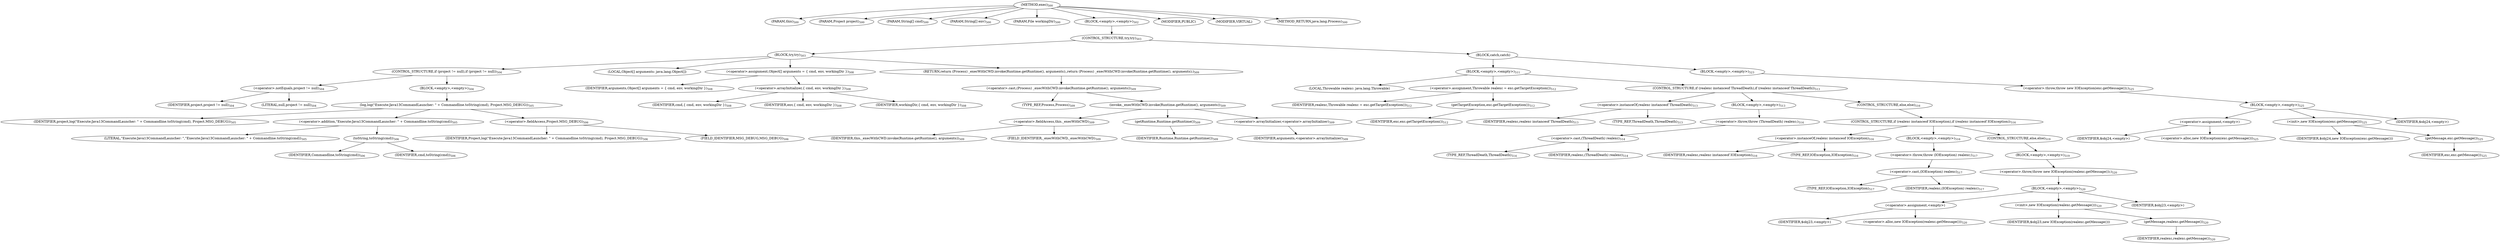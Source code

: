 digraph "exec" {  
"1187" [label = <(METHOD,exec)<SUB>500</SUB>> ]
"1188" [label = <(PARAM,this)<SUB>500</SUB>> ]
"1189" [label = <(PARAM,Project project)<SUB>500</SUB>> ]
"1190" [label = <(PARAM,String[] cmd)<SUB>500</SUB>> ]
"1191" [label = <(PARAM,String[] env)<SUB>500</SUB>> ]
"1192" [label = <(PARAM,File workingDir)<SUB>500</SUB>> ]
"1193" [label = <(BLOCK,&lt;empty&gt;,&lt;empty&gt;)<SUB>502</SUB>> ]
"1194" [label = <(CONTROL_STRUCTURE,try,try)<SUB>503</SUB>> ]
"1195" [label = <(BLOCK,try,try)<SUB>503</SUB>> ]
"1196" [label = <(CONTROL_STRUCTURE,if (project != null),if (project != null))<SUB>504</SUB>> ]
"1197" [label = <(&lt;operator&gt;.notEquals,project != null)<SUB>504</SUB>> ]
"1198" [label = <(IDENTIFIER,project,project != null)<SUB>504</SUB>> ]
"1199" [label = <(LITERAL,null,project != null)<SUB>504</SUB>> ]
"1200" [label = <(BLOCK,&lt;empty&gt;,&lt;empty&gt;)<SUB>504</SUB>> ]
"1201" [label = <(log,log(&quot;Execute:Java13CommandLauncher: &quot; + Commandline.toString(cmd), Project.MSG_DEBUG))<SUB>505</SUB>> ]
"1202" [label = <(IDENTIFIER,project,log(&quot;Execute:Java13CommandLauncher: &quot; + Commandline.toString(cmd), Project.MSG_DEBUG))<SUB>505</SUB>> ]
"1203" [label = <(&lt;operator&gt;.addition,&quot;Execute:Java13CommandLauncher: &quot; + Commandline.toString(cmd))<SUB>505</SUB>> ]
"1204" [label = <(LITERAL,&quot;Execute:Java13CommandLauncher: &quot;,&quot;Execute:Java13CommandLauncher: &quot; + Commandline.toString(cmd))<SUB>505</SUB>> ]
"1205" [label = <(toString,toString(cmd))<SUB>506</SUB>> ]
"1206" [label = <(IDENTIFIER,Commandline,toString(cmd))<SUB>506</SUB>> ]
"1207" [label = <(IDENTIFIER,cmd,toString(cmd))<SUB>506</SUB>> ]
"1208" [label = <(&lt;operator&gt;.fieldAccess,Project.MSG_DEBUG)<SUB>506</SUB>> ]
"1209" [label = <(IDENTIFIER,Project,log(&quot;Execute:Java13CommandLauncher: &quot; + Commandline.toString(cmd), Project.MSG_DEBUG))<SUB>506</SUB>> ]
"1210" [label = <(FIELD_IDENTIFIER,MSG_DEBUG,MSG_DEBUG)<SUB>506</SUB>> ]
"1211" [label = <(LOCAL,Object[] arguments: java.lang.Object[])> ]
"1212" [label = <(&lt;operator&gt;.assignment,Object[] arguments = { cmd, env, workingDir })<SUB>508</SUB>> ]
"1213" [label = <(IDENTIFIER,arguments,Object[] arguments = { cmd, env, workingDir })<SUB>508</SUB>> ]
"1214" [label = <(&lt;operator&gt;.arrayInitializer,{ cmd, env, workingDir })<SUB>508</SUB>> ]
"1215" [label = <(IDENTIFIER,cmd,{ cmd, env, workingDir })<SUB>508</SUB>> ]
"1216" [label = <(IDENTIFIER,env,{ cmd, env, workingDir })<SUB>508</SUB>> ]
"1217" [label = <(IDENTIFIER,workingDir,{ cmd, env, workingDir })<SUB>508</SUB>> ]
"1218" [label = <(RETURN,return (Process) _execWithCWD.invoke(Runtime.getRuntime(), arguments);,return (Process) _execWithCWD.invoke(Runtime.getRuntime(), arguments);)<SUB>509</SUB>> ]
"1219" [label = <(&lt;operator&gt;.cast,(Process) _execWithCWD.invoke(Runtime.getRuntime(), arguments))<SUB>509</SUB>> ]
"1220" [label = <(TYPE_REF,Process,Process)<SUB>509</SUB>> ]
"1221" [label = <(invoke,_execWithCWD.invoke(Runtime.getRuntime(), arguments))<SUB>509</SUB>> ]
"1222" [label = <(&lt;operator&gt;.fieldAccess,this._execWithCWD)<SUB>509</SUB>> ]
"1223" [label = <(IDENTIFIER,this,_execWithCWD.invoke(Runtime.getRuntime(), arguments))<SUB>509</SUB>> ]
"1224" [label = <(FIELD_IDENTIFIER,_execWithCWD,_execWithCWD)<SUB>509</SUB>> ]
"1225" [label = <(getRuntime,Runtime.getRuntime())<SUB>509</SUB>> ]
"1226" [label = <(IDENTIFIER,Runtime,Runtime.getRuntime())<SUB>509</SUB>> ]
"1227" [label = <(&lt;operator&gt;.arrayInitializer,&lt;operator&gt;.arrayInitializer)<SUB>509</SUB>> ]
"1228" [label = <(IDENTIFIER,arguments,&lt;operator&gt;.arrayInitializer)<SUB>509</SUB>> ]
"1229" [label = <(BLOCK,catch,catch)> ]
"1230" [label = <(BLOCK,&lt;empty&gt;,&lt;empty&gt;)<SUB>511</SUB>> ]
"1231" [label = <(LOCAL,Throwable realexc: java.lang.Throwable)> ]
"1232" [label = <(&lt;operator&gt;.assignment,Throwable realexc = exc.getTargetException())<SUB>512</SUB>> ]
"1233" [label = <(IDENTIFIER,realexc,Throwable realexc = exc.getTargetException())<SUB>512</SUB>> ]
"1234" [label = <(getTargetException,exc.getTargetException())<SUB>512</SUB>> ]
"1235" [label = <(IDENTIFIER,exc,exc.getTargetException())<SUB>512</SUB>> ]
"1236" [label = <(CONTROL_STRUCTURE,if (realexc instanceof ThreadDeath),if (realexc instanceof ThreadDeath))<SUB>513</SUB>> ]
"1237" [label = <(&lt;operator&gt;.instanceOf,realexc instanceof ThreadDeath)<SUB>513</SUB>> ]
"1238" [label = <(IDENTIFIER,realexc,realexc instanceof ThreadDeath)<SUB>513</SUB>> ]
"1239" [label = <(TYPE_REF,ThreadDeath,ThreadDeath)<SUB>513</SUB>> ]
"1240" [label = <(BLOCK,&lt;empty&gt;,&lt;empty&gt;)<SUB>513</SUB>> ]
"1241" [label = <(&lt;operator&gt;.throw,throw (ThreadDeath) realexc;)<SUB>514</SUB>> ]
"1242" [label = <(&lt;operator&gt;.cast,(ThreadDeath) realexc)<SUB>514</SUB>> ]
"1243" [label = <(TYPE_REF,ThreadDeath,ThreadDeath)<SUB>514</SUB>> ]
"1244" [label = <(IDENTIFIER,realexc,(ThreadDeath) realexc)<SUB>514</SUB>> ]
"1245" [label = <(CONTROL_STRUCTURE,else,else)<SUB>516</SUB>> ]
"1246" [label = <(CONTROL_STRUCTURE,if (realexc instanceof IOException),if (realexc instanceof IOException))<SUB>516</SUB>> ]
"1247" [label = <(&lt;operator&gt;.instanceOf,realexc instanceof IOException)<SUB>516</SUB>> ]
"1248" [label = <(IDENTIFIER,realexc,realexc instanceof IOException)<SUB>516</SUB>> ]
"1249" [label = <(TYPE_REF,IOException,IOException)<SUB>516</SUB>> ]
"1250" [label = <(BLOCK,&lt;empty&gt;,&lt;empty&gt;)<SUB>516</SUB>> ]
"1251" [label = <(&lt;operator&gt;.throw,throw (IOException) realexc;)<SUB>517</SUB>> ]
"1252" [label = <(&lt;operator&gt;.cast,(IOException) realexc)<SUB>517</SUB>> ]
"1253" [label = <(TYPE_REF,IOException,IOException)<SUB>517</SUB>> ]
"1254" [label = <(IDENTIFIER,realexc,(IOException) realexc)<SUB>517</SUB>> ]
"1255" [label = <(CONTROL_STRUCTURE,else,else)<SUB>519</SUB>> ]
"1256" [label = <(BLOCK,&lt;empty&gt;,&lt;empty&gt;)<SUB>519</SUB>> ]
"1257" [label = <(&lt;operator&gt;.throw,throw new IOException(realexc.getMessage());)<SUB>520</SUB>> ]
"1258" [label = <(BLOCK,&lt;empty&gt;,&lt;empty&gt;)<SUB>520</SUB>> ]
"1259" [label = <(&lt;operator&gt;.assignment,&lt;empty&gt;)> ]
"1260" [label = <(IDENTIFIER,$obj23,&lt;empty&gt;)> ]
"1261" [label = <(&lt;operator&gt;.alloc,new IOException(realexc.getMessage()))<SUB>520</SUB>> ]
"1262" [label = <(&lt;init&gt;,new IOException(realexc.getMessage()))<SUB>520</SUB>> ]
"1263" [label = <(IDENTIFIER,$obj23,new IOException(realexc.getMessage()))> ]
"1264" [label = <(getMessage,realexc.getMessage())<SUB>520</SUB>> ]
"1265" [label = <(IDENTIFIER,realexc,realexc.getMessage())<SUB>520</SUB>> ]
"1266" [label = <(IDENTIFIER,$obj23,&lt;empty&gt;)> ]
"1267" [label = <(BLOCK,&lt;empty&gt;,&lt;empty&gt;)<SUB>523</SUB>> ]
"1268" [label = <(&lt;operator&gt;.throw,throw new IOException(exc.getMessage());)<SUB>525</SUB>> ]
"1269" [label = <(BLOCK,&lt;empty&gt;,&lt;empty&gt;)<SUB>525</SUB>> ]
"1270" [label = <(&lt;operator&gt;.assignment,&lt;empty&gt;)> ]
"1271" [label = <(IDENTIFIER,$obj24,&lt;empty&gt;)> ]
"1272" [label = <(&lt;operator&gt;.alloc,new IOException(exc.getMessage()))<SUB>525</SUB>> ]
"1273" [label = <(&lt;init&gt;,new IOException(exc.getMessage()))<SUB>525</SUB>> ]
"1274" [label = <(IDENTIFIER,$obj24,new IOException(exc.getMessage()))> ]
"1275" [label = <(getMessage,exc.getMessage())<SUB>525</SUB>> ]
"1276" [label = <(IDENTIFIER,exc,exc.getMessage())<SUB>525</SUB>> ]
"1277" [label = <(IDENTIFIER,$obj24,&lt;empty&gt;)> ]
"1278" [label = <(MODIFIER,PUBLIC)> ]
"1279" [label = <(MODIFIER,VIRTUAL)> ]
"1280" [label = <(METHOD_RETURN,java.lang.Process)<SUB>500</SUB>> ]
  "1187" -> "1188" 
  "1187" -> "1189" 
  "1187" -> "1190" 
  "1187" -> "1191" 
  "1187" -> "1192" 
  "1187" -> "1193" 
  "1187" -> "1278" 
  "1187" -> "1279" 
  "1187" -> "1280" 
  "1193" -> "1194" 
  "1194" -> "1195" 
  "1194" -> "1229" 
  "1195" -> "1196" 
  "1195" -> "1211" 
  "1195" -> "1212" 
  "1195" -> "1218" 
  "1196" -> "1197" 
  "1196" -> "1200" 
  "1197" -> "1198" 
  "1197" -> "1199" 
  "1200" -> "1201" 
  "1201" -> "1202" 
  "1201" -> "1203" 
  "1201" -> "1208" 
  "1203" -> "1204" 
  "1203" -> "1205" 
  "1205" -> "1206" 
  "1205" -> "1207" 
  "1208" -> "1209" 
  "1208" -> "1210" 
  "1212" -> "1213" 
  "1212" -> "1214" 
  "1214" -> "1215" 
  "1214" -> "1216" 
  "1214" -> "1217" 
  "1218" -> "1219" 
  "1219" -> "1220" 
  "1219" -> "1221" 
  "1221" -> "1222" 
  "1221" -> "1225" 
  "1221" -> "1227" 
  "1222" -> "1223" 
  "1222" -> "1224" 
  "1225" -> "1226" 
  "1227" -> "1228" 
  "1229" -> "1230" 
  "1229" -> "1267" 
  "1230" -> "1231" 
  "1230" -> "1232" 
  "1230" -> "1236" 
  "1232" -> "1233" 
  "1232" -> "1234" 
  "1234" -> "1235" 
  "1236" -> "1237" 
  "1236" -> "1240" 
  "1236" -> "1245" 
  "1237" -> "1238" 
  "1237" -> "1239" 
  "1240" -> "1241" 
  "1241" -> "1242" 
  "1242" -> "1243" 
  "1242" -> "1244" 
  "1245" -> "1246" 
  "1246" -> "1247" 
  "1246" -> "1250" 
  "1246" -> "1255" 
  "1247" -> "1248" 
  "1247" -> "1249" 
  "1250" -> "1251" 
  "1251" -> "1252" 
  "1252" -> "1253" 
  "1252" -> "1254" 
  "1255" -> "1256" 
  "1256" -> "1257" 
  "1257" -> "1258" 
  "1258" -> "1259" 
  "1258" -> "1262" 
  "1258" -> "1266" 
  "1259" -> "1260" 
  "1259" -> "1261" 
  "1262" -> "1263" 
  "1262" -> "1264" 
  "1264" -> "1265" 
  "1267" -> "1268" 
  "1268" -> "1269" 
  "1269" -> "1270" 
  "1269" -> "1273" 
  "1269" -> "1277" 
  "1270" -> "1271" 
  "1270" -> "1272" 
  "1273" -> "1274" 
  "1273" -> "1275" 
  "1275" -> "1276" 
}
